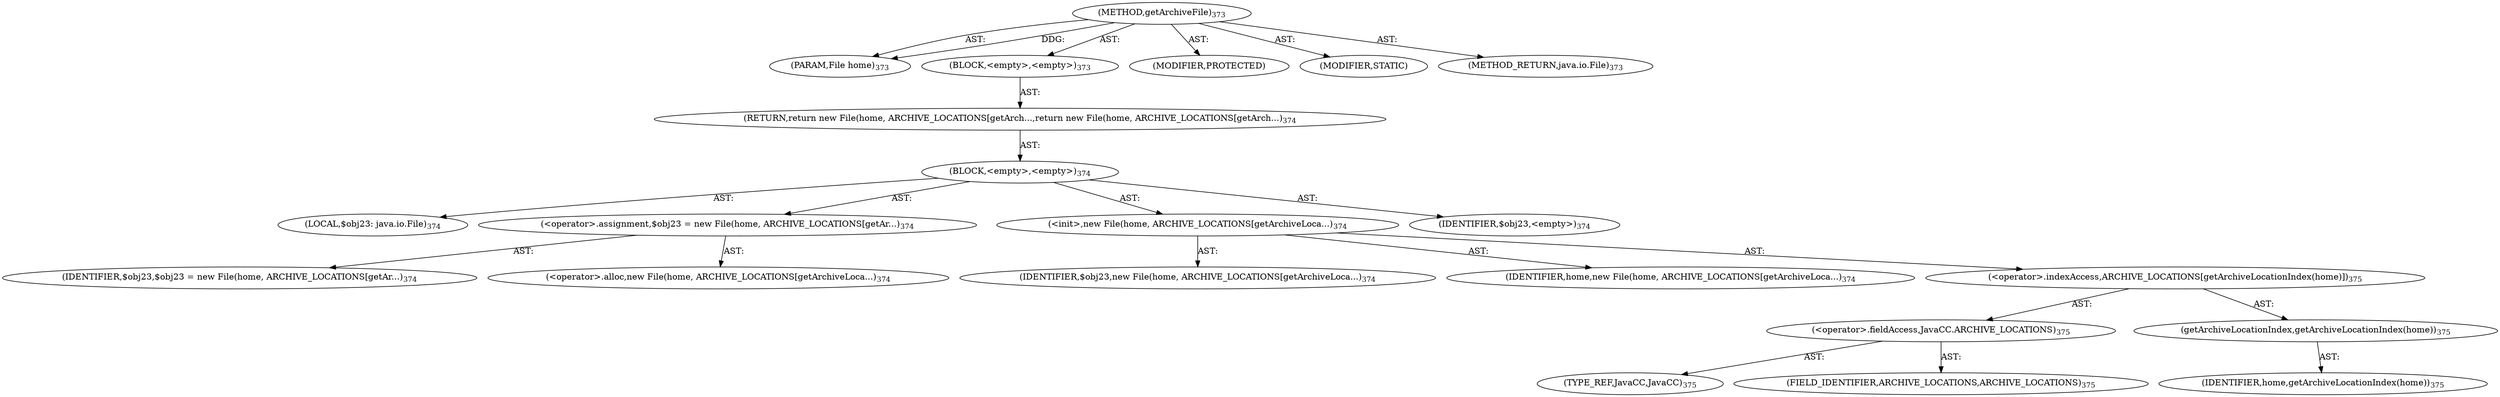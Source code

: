 digraph "getArchiveFile" {  
"111669149722" [label = <(METHOD,getArchiveFile)<SUB>373</SUB>> ]
"115964117042" [label = <(PARAM,File home)<SUB>373</SUB>> ]
"25769803831" [label = <(BLOCK,&lt;empty&gt;,&lt;empty&gt;)<SUB>373</SUB>> ]
"146028888065" [label = <(RETURN,return new File(home, ARCHIVE_LOCATIONS[getArch...,return new File(home, ARCHIVE_LOCATIONS[getArch...)<SUB>374</SUB>> ]
"25769803832" [label = <(BLOCK,&lt;empty&gt;,&lt;empty&gt;)<SUB>374</SUB>> ]
"94489280542" [label = <(LOCAL,$obj23: java.io.File)<SUB>374</SUB>> ]
"30064771321" [label = <(&lt;operator&gt;.assignment,$obj23 = new File(home, ARCHIVE_LOCATIONS[getAr...)<SUB>374</SUB>> ]
"68719476916" [label = <(IDENTIFIER,$obj23,$obj23 = new File(home, ARCHIVE_LOCATIONS[getAr...)<SUB>374</SUB>> ]
"30064771322" [label = <(&lt;operator&gt;.alloc,new File(home, ARCHIVE_LOCATIONS[getArchiveLoca...)<SUB>374</SUB>> ]
"30064771323" [label = <(&lt;init&gt;,new File(home, ARCHIVE_LOCATIONS[getArchiveLoca...)<SUB>374</SUB>> ]
"68719476917" [label = <(IDENTIFIER,$obj23,new File(home, ARCHIVE_LOCATIONS[getArchiveLoca...)<SUB>374</SUB>> ]
"68719476918" [label = <(IDENTIFIER,home,new File(home, ARCHIVE_LOCATIONS[getArchiveLoca...)<SUB>374</SUB>> ]
"30064771324" [label = <(&lt;operator&gt;.indexAccess,ARCHIVE_LOCATIONS[getArchiveLocationIndex(home)])<SUB>375</SUB>> ]
"30064771325" [label = <(&lt;operator&gt;.fieldAccess,JavaCC.ARCHIVE_LOCATIONS)<SUB>375</SUB>> ]
"180388626454" [label = <(TYPE_REF,JavaCC,JavaCC)<SUB>375</SUB>> ]
"55834574929" [label = <(FIELD_IDENTIFIER,ARCHIVE_LOCATIONS,ARCHIVE_LOCATIONS)<SUB>375</SUB>> ]
"30064771326" [label = <(getArchiveLocationIndex,getArchiveLocationIndex(home))<SUB>375</SUB>> ]
"68719476919" [label = <(IDENTIFIER,home,getArchiveLocationIndex(home))<SUB>375</SUB>> ]
"68719476920" [label = <(IDENTIFIER,$obj23,&lt;empty&gt;)<SUB>374</SUB>> ]
"133143986303" [label = <(MODIFIER,PROTECTED)> ]
"133143986304" [label = <(MODIFIER,STATIC)> ]
"128849018906" [label = <(METHOD_RETURN,java.io.File)<SUB>373</SUB>> ]
  "111669149722" -> "115964117042"  [ label = "AST: "] 
  "111669149722" -> "25769803831"  [ label = "AST: "] 
  "111669149722" -> "133143986303"  [ label = "AST: "] 
  "111669149722" -> "133143986304"  [ label = "AST: "] 
  "111669149722" -> "128849018906"  [ label = "AST: "] 
  "25769803831" -> "146028888065"  [ label = "AST: "] 
  "146028888065" -> "25769803832"  [ label = "AST: "] 
  "25769803832" -> "94489280542"  [ label = "AST: "] 
  "25769803832" -> "30064771321"  [ label = "AST: "] 
  "25769803832" -> "30064771323"  [ label = "AST: "] 
  "25769803832" -> "68719476920"  [ label = "AST: "] 
  "30064771321" -> "68719476916"  [ label = "AST: "] 
  "30064771321" -> "30064771322"  [ label = "AST: "] 
  "30064771323" -> "68719476917"  [ label = "AST: "] 
  "30064771323" -> "68719476918"  [ label = "AST: "] 
  "30064771323" -> "30064771324"  [ label = "AST: "] 
  "30064771324" -> "30064771325"  [ label = "AST: "] 
  "30064771324" -> "30064771326"  [ label = "AST: "] 
  "30064771325" -> "180388626454"  [ label = "AST: "] 
  "30064771325" -> "55834574929"  [ label = "AST: "] 
  "30064771326" -> "68719476919"  [ label = "AST: "] 
  "111669149722" -> "115964117042"  [ label = "DDG: "] 
}

